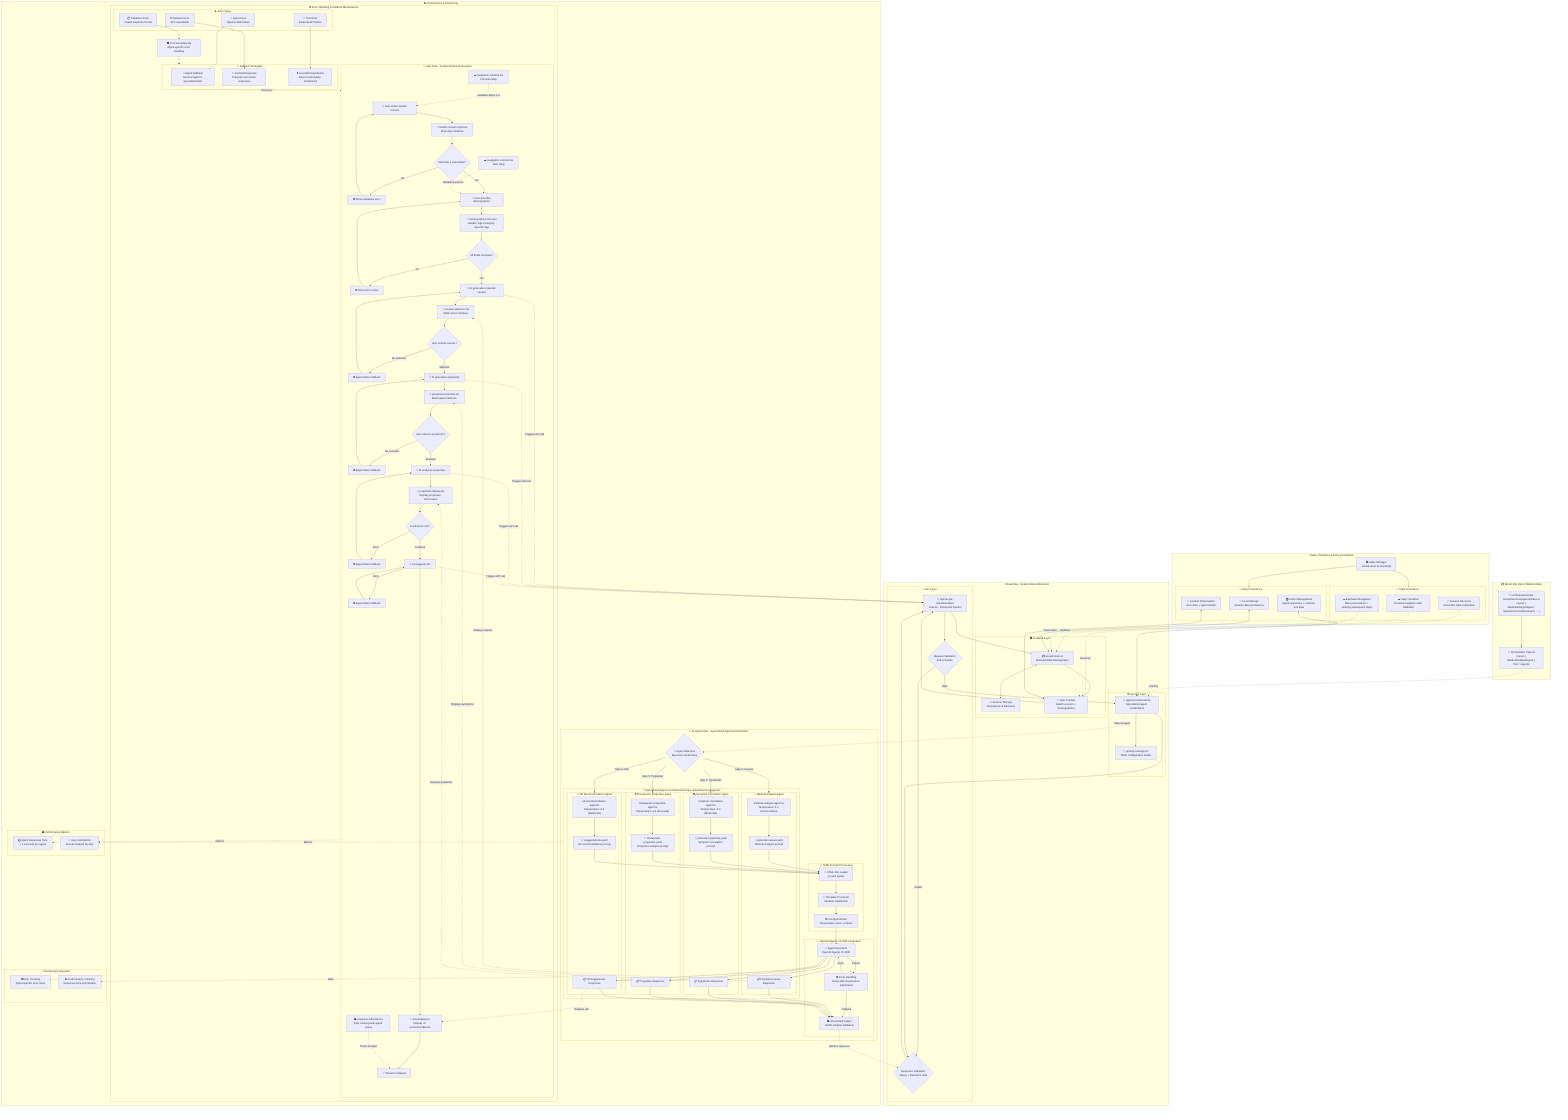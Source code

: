 %% Essential Oil Recipe Wizard MVP - Comprehensive Flow Diagrams
%% Three interconnected flows: User Flow, Data Flow, and AI Agent Flow

graph TB
    %% ===========================================
    %% 1. USER FLOW DIAGRAM - 6-Step Wizard Progression
    %% ===========================================
    
    subgraph UserFlow ["🧭 User Flow - 6-Step Wizard Progression"]
        direction TB
        
        %% Step 1: Health Concern Input
        U1[👤 User enters health concern]
        U1_Component["📄 health-concern-input.tsx<br/>Chat-style interface"]
        U1_Validation{Minimum 3 characters?}
        U1_Error["❌ Show validation error"]
        
        %% Step 2: Demographics
        U2[👤 User provides demographics]
        U2_Component["📄 demographics-form.tsx<br/>Gender, Age Category, Specific Age"]
        U2_Validation{All fields complete?}
        U2_Error["❌ Show form errors"]
        
        %% Step 3: Potential Causes (AI-Powered)
        U3[🤖 AI generates potential causes]
        U3_Component["📄 causes-selection.tsx<br/>Multi-select interface"]
        U3_Selection{User selects causes?}
        U3_Error["❌ Agent failure fallback"]

        %% Step 4: Symptoms (AI-Powered)
        U4[🤖 AI generates symptoms]
        U4_Component["📄 symptoms-selection.tsx<br/>Multi-select interface"]
        U4_Selection{User selects symptoms?}
        U4_Error["❌ Agent failure fallback"]

        %% Step 5: Therapeutic Properties (AI-Powered)
        U5[🤖 AI analyzes properties]
        U5_Component["📄 properties-display.tsx<br/>Display properties information"]
        U5_Continue{Continue to oils?}
        U5_Error["❌ Agent failure fallback"]

        %% Step 6: Suggested Oils (AI-Powered)
        U6[🤖 AI suggests oils]
        U6_Component["📄 oils-display.tsx<br/>Display oil recommendations"]
        U6_Complete[✅ Wizard Complete]
        U6_Error["❌ Agent failure fallback"]
        
        %% Navigation Controls
        Nav_Back["⬅️ navigation-controls.tsx<br/>Previous Step"]
        Nav_Next["➡️ navigation-controls.tsx<br/>Next Step"]
        Progress["📊 progress-indicator.tsx<br/>Step tracking with agent status"]
        
        %% User Flow Connections
        U1 --> U1_Component --> U1_Validation
        U1_Validation -->|No| U1_Error --> U1
        U1_Validation -->|Yes| U2
        
        U2 --> U2_Component --> U2_Validation
        U2_Validation -->|No| U2_Error --> U2
        U2_Validation -->|Yes| U3
        
        U3 --> U3_Component --> U3_Selection
        U3_Selection -->|No selection| U3_Error --> U3
        U3_Selection -->|Selected| U4
        
        U4 --> U4_Component --> U4_Selection
        U4_Selection -->|No selection| U4_Error --> U4
        U4_Selection -->|Selected| U5
        
        U5 --> U5_Component --> U5_Continue
        U5_Continue -->|Error| U5_Error --> U5
        U5_Continue -->|Continue| U6
        
        U6 --> U6_Component --> U6_Complete
        U6 -->|Error| U6_Error --> U6
        
        %% Navigation Integration
        Nav_Back -.->|Available Steps 2-6| U1
        Nav_Next -.->|Validation passed| U2
        Progress -.->|Track all steps| U6_Complete
    end
    
    %% ===========================================
    %% 2. DATA FLOW DIAGRAM - System Data Movement
    %% ===========================================
    
    subgraph DataFlow ["💾 Data Flow - System Data Movement"]
        direction TB
        
        %% Frontend State Management
        subgraph Frontend ["🖥️ Frontend Layer"]
            WizardStore["📦 wizard-store.ts<br/>Zustand State Management"]
            SessionStorage["💾 Session Storage<br/>Persistence & Recovery"]
            UserContext["👤 User Context<br/>Health concern + Demographics"]
        end
        
        %% API Layer
        subgraph APILayer ["🔌 API Layer"]
            APIRoute["📡 /api/recipe-wizard/analyze<br/>route.ts - Enhanced handler"]
            RequestValidation{Request Validation<br/>Zod schemas}
            ResponseValidation{Response Validation<br/>Safety + Research data}
        end
        
        %% Service Layer
        subgraph ServiceLayer ["⚙️ Service Layer"]
            AgentOrchestrator["🎯 agent-orchestrator.ts<br/>Specialized agent coordination"]
            PromptManager["📝 prompt-manager.ts<br/>YAML configuration loader"]
        end

        %% Data Flow Connections
        WizardStore <--> SessionStorage
        WizardStore --> UserContext
        UserContext --> APIRoute
        APIRoute --> RequestValidation
        RequestValidation -->|Valid| AgentOrchestrator
        RequestValidation -->|Invalid| ResponseValidation

        AgentOrchestrator --> PromptManager
        AgentOrchestrator --> ResponseValidation
        ResponseValidation --> APIRoute
        APIRoute --> WizardStore
    end

    %% ===========================================
    %% 3. AI AGENT FLOW DIAGRAM - Specialized Agent Orchestration
    %% ===========================================

    subgraph AgentFlow ["🤖 AI Agent Flow - Specialized Agent Orchestration"]
        direction TB

        %% Agent Selection Logic
        AgentSelector{🎯 Agent Selection<br/>Based on wizard step}

        %% Specialized Agents (Feature-specific)
        subgraph SpecializedAgents ["🧠 Specialized Agents (src/features/recipe-wizard/services/agents/)"]

            subgraph MedicalAgent ["🏥 Medical Analysis Agent"]
                MA_Agent["medical-analysis-agent.ts<br/>Temperature: 0.3 (Conservative)"]
                MA_Prompt["📄 potential-causes.yaml<br/>Medical analysis prompt"]
                MA_Response["📋 Potential Causes Response"]
            end

            subgraph SymptomAgent ["🔍 Symptom Correlation Agent"]
                SC_Agent["symptom-correlation-agent.ts<br/>Temperature: 0.4 (Moderate)"]
                SC_Prompt["📄 potential-symptoms.yaml<br/>Symptom correlation prompt"]
                SC_Response["📋 Symptoms Response"]
            end

            subgraph PropertiesAgent ["⚗️ Therapeutic Properties Agent"]
                TP_Agent["therapeutic-properties-agent.ts<br/>Temperature: 0.2 (Accurate)"]
                TP_Prompt["📄 therapeutic-properties.yaml<br/>Properties analysis prompt"]
                TP_Response["📋 Properties Response"]
            end

            subgraph OilAgent ["🌿 Oil Recommendation Agent"]
                OR_Agent["oil-recommendation-agent.ts<br/>Temperature: 0.5 (Balanced)"]
                OR_Prompt["📄 suggested-oils.yaml<br/>Oil recommendation prompt"]
                OR_Response["📋 Oil Suggestions Response"]
            end
        end

        %% YAML Prompt Processing
        subgraph PromptProcessing ["📝 YAML Prompt Processing"]
            YAMLLoader["📂 YAML File Loader<br/>js-yaml parser"]
            TemplateProcessor["🔄 Template Processor<br/>Variable substitution"]
            ConfigExtractor["⚙️ Config Extractor<br/>Temperature, tools, schema"]
        end

        %% OpenAI Agents JS SDK Integration
        subgraph OpenAISDK ["🔌 OpenAI Agents JS SDK Integration"]
            AgentExecution["🚀 Agent Execution<br/>OpenAI Agents JS SDK"]
            StructuredOutput["📊 Structured Output<br/>JSON schema validation"]
            ErrorHandling["❌ Error Handling<br/>Retry with temperature adjustment"]
        end

        %% Agent Flow Connections
        AgentSelector -->|Step 3: Causes| MedicalAgent
        AgentSelector -->|Step 4: Symptoms| SymptomAgent
        AgentSelector -->|Step 5: Properties| PropertiesAgent
        AgentSelector -->|Step 6: Oils| OilAgent

        %% Medical Agent Flow
        MA_Agent --> MA_Prompt --> YAMLLoader
        YAMLLoader --> TemplateProcessor --> ConfigExtractor
        ConfigExtractor --> AgentExecution --> MA_Response

        %% Symptom Agent Flow
        SC_Agent --> SC_Prompt --> YAMLLoader
        AgentExecution --> SC_Response

        %% Properties Agent Flow
        TP_Agent --> TP_Prompt --> YAMLLoader
        AgentExecution --> TP_Response

        %% Oil Agent Flow
        OR_Agent --> OR_Prompt --> YAMLLoader
        AgentExecution --> OR_Response

        %% Error Handling
        AgentExecution -->|Failure| ErrorHandling
        ErrorHandling -->|Retry| AgentExecution
        ErrorHandling -->|Fallback| StructuredOutput

        %% Structured Output Processing
        MA_Response --> StructuredOutput
        SC_Response --> StructuredOutput
        TP_Response --> StructuredOutput
        OR_Response --> StructuredOutput
    end

    %% ===========================================
    %% INTERCONNECTIONS BETWEEN FLOWS
    %% ===========================================

    %% User Flow to Data Flow Connections
    U3 -.->|Triggers API call| APIRoute
    U4 -.->|Triggers API call| APIRoute
    U5 -.->|Triggers API call| APIRoute
    U6 -.->|Triggers API call| APIRoute

    %% Data Flow to Agent Flow Connections
    AgentOrchestrator -.->|Selects agent| AgentSelector
    StructuredOutput -.->|Returns response| ResponseValidation

    %% Agent Flow to User Flow Connections
    MA_Response -.->|Displays causes| U3_Component
    SC_Response -.->|Displays symptoms| U4_Component
    TP_Response -.->|Displays properties| U5_Component
    OR_Response -.->|Displays oils| U6_Component

    %% ===========================================
    %% ERROR HANDLING & FALLBACK MECHANISMS
    %% ===========================================

    subgraph ErrorHandlingFlow ["❌ Error Handling & Fallback Mechanisms"]
        direction TB

        %% Error Boundary Components
        ErrorBoundary["🛡️ error-boundary.tsx<br/>Agent-specific error handling"]

        %% Fallback Strategies
        subgraph FallbackStrategies ["🔄 Fallback Strategies"]
            AgentFallback["🤖 Agent Fallback<br/>General agent if specialized fails"]
            CachedResponse["💾 Cached Response<br/>Previous successful responses"]
            GracefulDegradation["⬇️ Graceful Degradation<br/>Basic functionality maintained"]
        end

        %% Error Types
        subgraph ErrorTypes ["⚠️ Error Types"]
            NetworkError["🌐 Network Error<br/>API unavailable"]
            AgentError["🤖 Agent Error<br/>OpenAI SDK failure"]
            ValidationError["📋 Validation Error<br/>Invalid response format"]
            ToolError["🔧 Tool Error<br/>External API failure"]
        end

        %% Error Handling Connections
        NetworkError --> CachedResponse
        AgentError --> AgentFallback
        ValidationError --> ErrorBoundary
        ToolError --> GracefulDegradation

        ErrorBoundary --> FallbackStrategies
        FallbackStrategies -.->|Recovery| UserFlow
    end

    %% ===========================================
    %% BARREL FILE IMPORT RELATIONSHIPS
    %% ===========================================

    subgraph ImportRelationships ["📦 Barrel File Import Relationships"]
        direction LR

        %% Agents Barrel
        AgentsBarrel["📄 src/features/recipe-wizard/services/agents/index.ts<br/>export { MedicalAnalysisAgent, SymptomCorrelationAgent, ... }"]

        %% Import Usage
        OrchestratorImports["🔗 Orchestrator Imports<br/>import { MedicalAnalysisAgent } from './agents'"]

        %% Import Relationships
        AgentsBarrel --> OrchestratorImports
        OrchestratorImports -.->|Used by| AgentOrchestrator
    end

    %% ===========================================
    %% STATE TRANSITIONS & DATA PERSISTENCE
    %% ===========================================

    subgraph StateTransitions ["🔄 State Transitions & Data Persistence"]
        direction TB

        %% State Management
        StateManager["📊 State Manager<br/>wizard-store.ts (Zustand)"]

        %% State Transitions
        subgraph Transitions ["🔄 State Transitions"]
            StepTransition["➡️ Step Transition<br/>Forward navigation with validation"]
            BackwardNav["⬅️ Backward Navigation<br/>Data preservation + clearing subsequent steps"]
            SessionRecovery["🔄 Session Recovery<br/>Automatic state restoration"]
        end

        %% Data Persistence
        subgraph Persistence ["💾 Data Persistence"]
            LocalStorage["💾 Local Storage<br/>Session data persistence"]
            ContextPreservation["👤 Context Preservation<br/>User data + agent results"]
            CacheManagement["🗄️ Cache Management<br/>Agent responses + external tool data"]
        end

        %% State Flow Connections
        StateManager --> Transitions
        StateManager --> Persistence
        StepTransition -.->|Updates| WizardStore
        BackwardNav -.->|Clears data| WizardStore
        SessionRecovery -.->|Restores| UserContext

        LocalStorage <--> WizardStore
        ContextPreservation <--> UserContext
        CacheManagement <--> AgentOrchestrator
    end

    %% ===========================================
    %% PERFORMANCE & MONITORING
    %% ===========================================

    subgraph PerformanceMonitoring ["📈 Performance & Monitoring"]
        direction TB

        %% Performance Metrics
        subgraph Metrics ["📊 Performance Metrics"]
            AgentResponseTime["⏱️ Agent Response Time<br/>< 2 seconds per agent"]
            UserCompletion["👤 User Completion<br/>Funnel analysis by step"]
        end

        %% Monitoring Integration
        subgraph Monitoring ["📡 Monitoring Integration"]
            ErrorTracking["❌ Error Tracking<br/>Agent-specific error rates"]
            PerformanceTracking["📈 Performance Tracking<br/>Response time optimization"]
        end

        %% Monitoring Connections
        SpecializedAgents -.->|Metrics| AgentResponseTime
        UserFlow -.->|Metrics| UserCompletion

        ErrorHandlingFlow -.->|Data| ErrorTracking
        AgentFlow -.->|Data| PerformanceTracking
    end